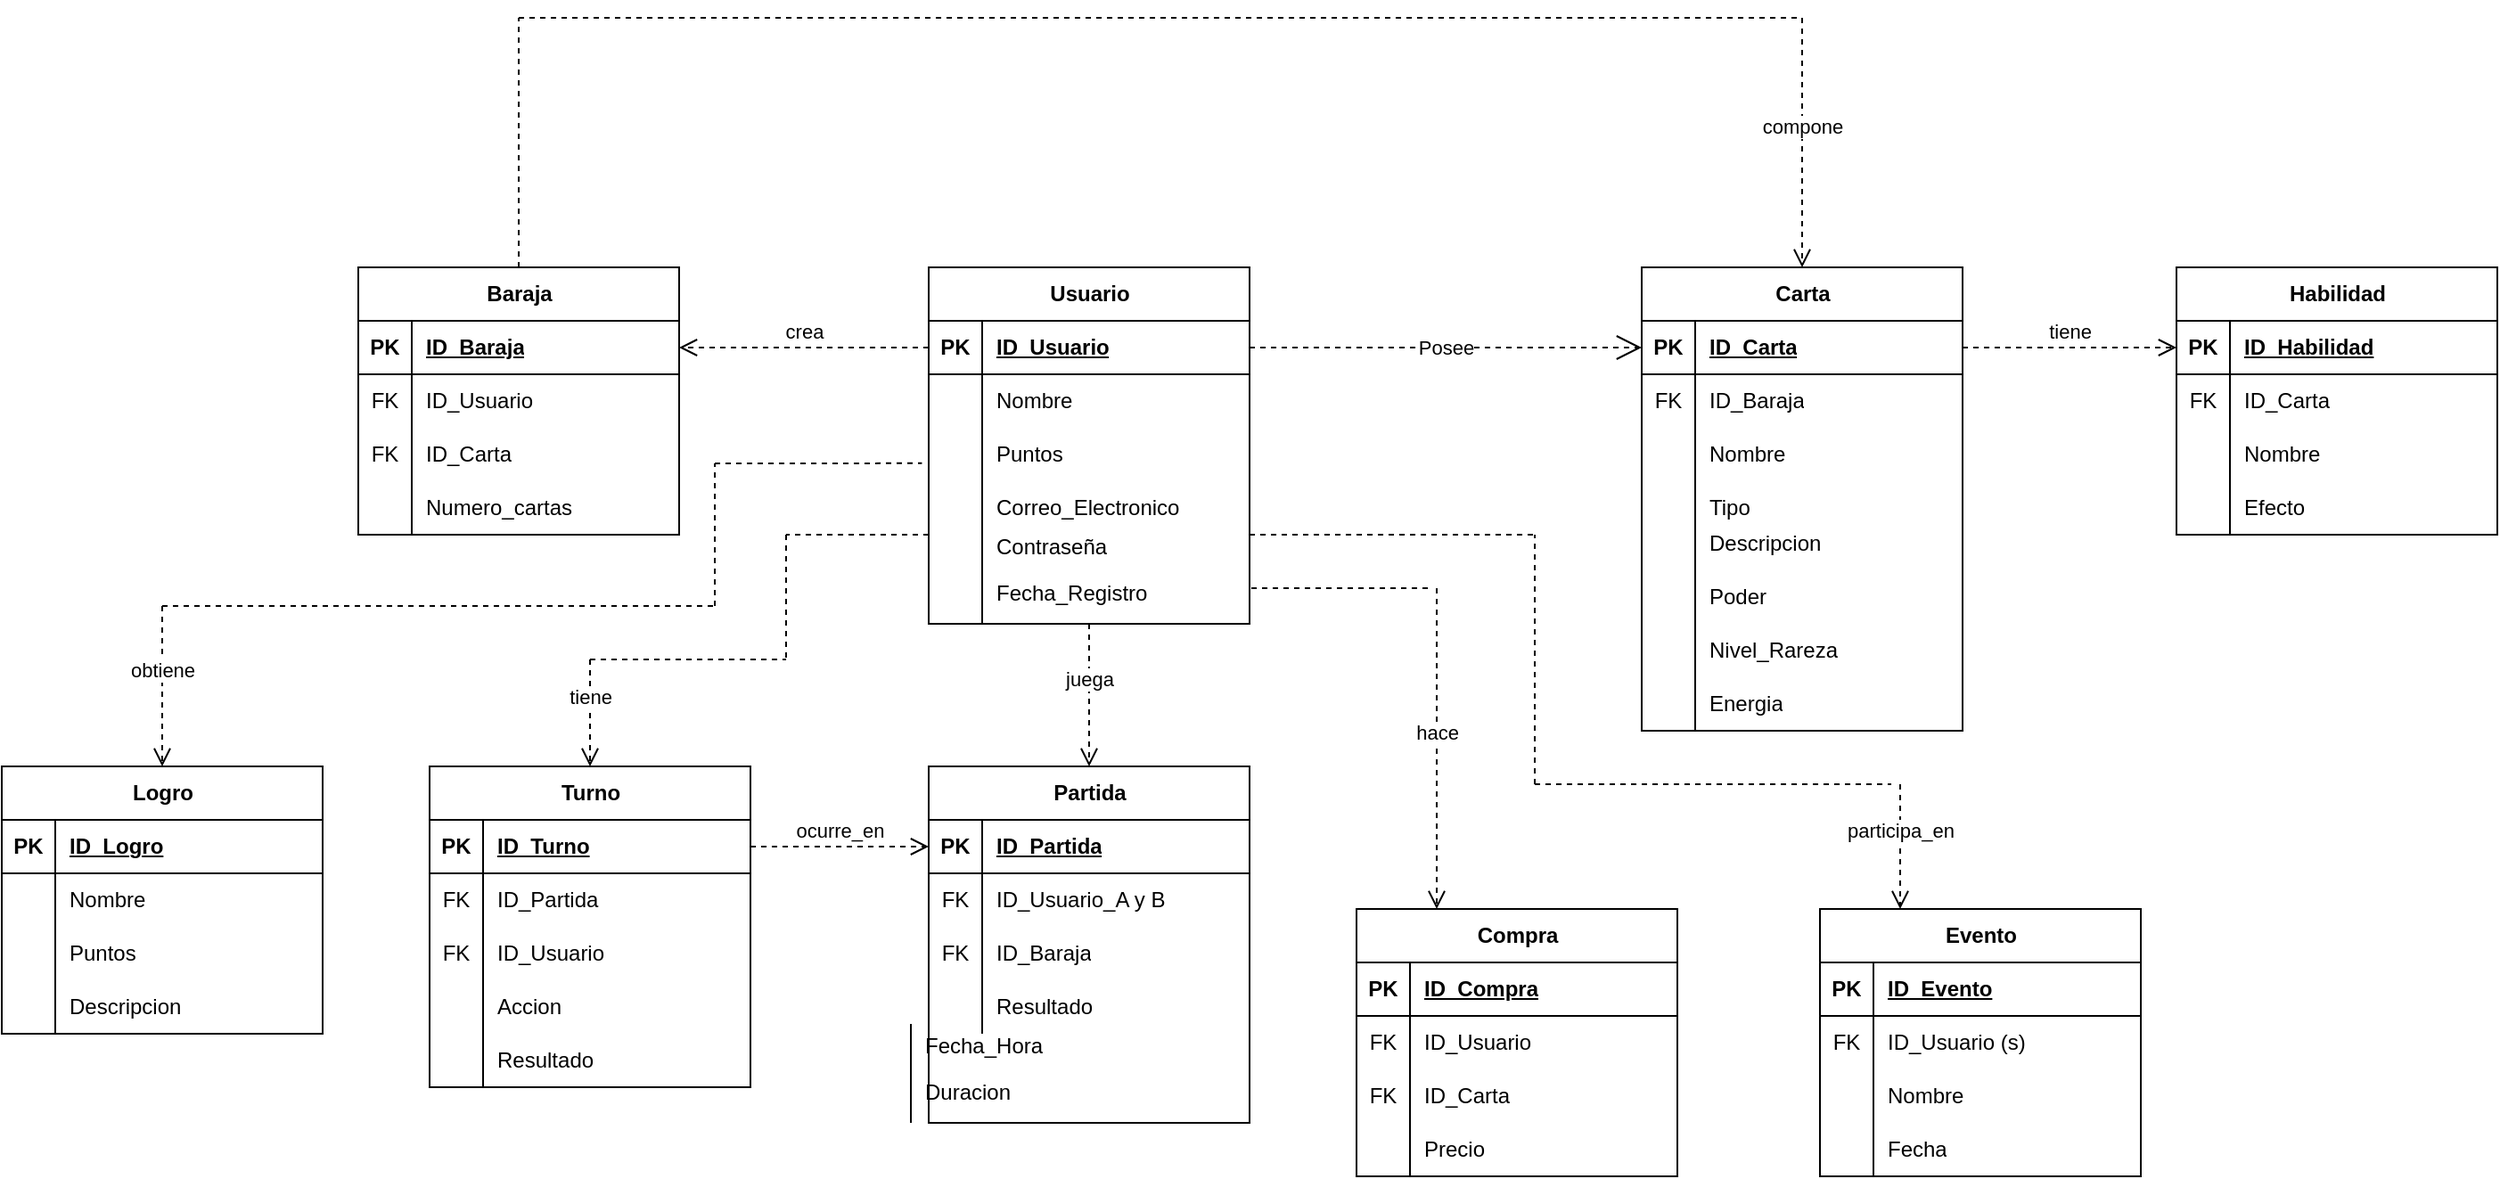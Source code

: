<mxfile version="24.2.5" type="github">
  <diagram name="Page-1" id="LJWJQYlN0aCBkuaqFSN-">
    <mxGraphModel dx="2597" dy="879" grid="1" gridSize="10" guides="1" tooltips="1" connect="1" arrows="1" fold="1" page="1" pageScale="1" pageWidth="827" pageHeight="1169" math="0" shadow="0">
      <root>
        <mxCell id="0" />
        <mxCell id="1" parent="0" />
        <mxCell id="_OtWwdxgmlYXVLLhhgHI-1" value="Baraja" style="shape=table;startSize=30;container=1;collapsible=1;childLayout=tableLayout;fixedRows=1;rowLines=0;fontStyle=1;align=center;resizeLast=1;html=1;" vertex="1" parent="1">
          <mxGeometry x="-260" y="280" width="180" height="150" as="geometry" />
        </mxCell>
        <mxCell id="_OtWwdxgmlYXVLLhhgHI-2" value="" style="shape=tableRow;horizontal=0;startSize=0;swimlaneHead=0;swimlaneBody=0;fillColor=none;collapsible=0;dropTarget=0;points=[[0,0.5],[1,0.5]];portConstraint=eastwest;top=0;left=0;right=0;bottom=1;" vertex="1" parent="_OtWwdxgmlYXVLLhhgHI-1">
          <mxGeometry y="30" width="180" height="30" as="geometry" />
        </mxCell>
        <mxCell id="_OtWwdxgmlYXVLLhhgHI-3" value="PK" style="shape=partialRectangle;connectable=0;fillColor=none;top=0;left=0;bottom=0;right=0;fontStyle=1;overflow=hidden;whiteSpace=wrap;html=1;" vertex="1" parent="_OtWwdxgmlYXVLLhhgHI-2">
          <mxGeometry width="30" height="30" as="geometry">
            <mxRectangle width="30" height="30" as="alternateBounds" />
          </mxGeometry>
        </mxCell>
        <mxCell id="_OtWwdxgmlYXVLLhhgHI-4" value="ID_Baraja" style="shape=partialRectangle;connectable=0;fillColor=none;top=0;left=0;bottom=0;right=0;align=left;spacingLeft=6;fontStyle=5;overflow=hidden;whiteSpace=wrap;html=1;" vertex="1" parent="_OtWwdxgmlYXVLLhhgHI-2">
          <mxGeometry x="30" width="150" height="30" as="geometry">
            <mxRectangle width="150" height="30" as="alternateBounds" />
          </mxGeometry>
        </mxCell>
        <mxCell id="_OtWwdxgmlYXVLLhhgHI-5" value="" style="shape=tableRow;horizontal=0;startSize=0;swimlaneHead=0;swimlaneBody=0;fillColor=none;collapsible=0;dropTarget=0;points=[[0,0.5],[1,0.5]];portConstraint=eastwest;top=0;left=0;right=0;bottom=0;" vertex="1" parent="_OtWwdxgmlYXVLLhhgHI-1">
          <mxGeometry y="60" width="180" height="30" as="geometry" />
        </mxCell>
        <mxCell id="_OtWwdxgmlYXVLLhhgHI-6" value="FK" style="shape=partialRectangle;connectable=0;fillColor=none;top=0;left=0;bottom=0;right=0;editable=1;overflow=hidden;whiteSpace=wrap;html=1;" vertex="1" parent="_OtWwdxgmlYXVLLhhgHI-5">
          <mxGeometry width="30" height="30" as="geometry">
            <mxRectangle width="30" height="30" as="alternateBounds" />
          </mxGeometry>
        </mxCell>
        <mxCell id="_OtWwdxgmlYXVLLhhgHI-7" value="ID_Usuario" style="shape=partialRectangle;connectable=0;fillColor=none;top=0;left=0;bottom=0;right=0;align=left;spacingLeft=6;overflow=hidden;whiteSpace=wrap;html=1;" vertex="1" parent="_OtWwdxgmlYXVLLhhgHI-5">
          <mxGeometry x="30" width="150" height="30" as="geometry">
            <mxRectangle width="150" height="30" as="alternateBounds" />
          </mxGeometry>
        </mxCell>
        <mxCell id="_OtWwdxgmlYXVLLhhgHI-8" value="" style="shape=tableRow;horizontal=0;startSize=0;swimlaneHead=0;swimlaneBody=0;fillColor=none;collapsible=0;dropTarget=0;points=[[0,0.5],[1,0.5]];portConstraint=eastwest;top=0;left=0;right=0;bottom=0;" vertex="1" parent="_OtWwdxgmlYXVLLhhgHI-1">
          <mxGeometry y="90" width="180" height="30" as="geometry" />
        </mxCell>
        <mxCell id="_OtWwdxgmlYXVLLhhgHI-9" value="FK" style="shape=partialRectangle;connectable=0;fillColor=none;top=0;left=0;bottom=0;right=0;editable=1;overflow=hidden;whiteSpace=wrap;html=1;" vertex="1" parent="_OtWwdxgmlYXVLLhhgHI-8">
          <mxGeometry width="30" height="30" as="geometry">
            <mxRectangle width="30" height="30" as="alternateBounds" />
          </mxGeometry>
        </mxCell>
        <mxCell id="_OtWwdxgmlYXVLLhhgHI-10" value="ID_Carta" style="shape=partialRectangle;connectable=0;fillColor=none;top=0;left=0;bottom=0;right=0;align=left;spacingLeft=6;overflow=hidden;whiteSpace=wrap;html=1;" vertex="1" parent="_OtWwdxgmlYXVLLhhgHI-8">
          <mxGeometry x="30" width="150" height="30" as="geometry">
            <mxRectangle width="150" height="30" as="alternateBounds" />
          </mxGeometry>
        </mxCell>
        <mxCell id="_OtWwdxgmlYXVLLhhgHI-11" value="" style="shape=tableRow;horizontal=0;startSize=0;swimlaneHead=0;swimlaneBody=0;fillColor=none;collapsible=0;dropTarget=0;points=[[0,0.5],[1,0.5]];portConstraint=eastwest;top=0;left=0;right=0;bottom=0;" vertex="1" parent="_OtWwdxgmlYXVLLhhgHI-1">
          <mxGeometry y="120" width="180" height="30" as="geometry" />
        </mxCell>
        <mxCell id="_OtWwdxgmlYXVLLhhgHI-12" value="" style="shape=partialRectangle;connectable=0;fillColor=none;top=0;left=0;bottom=0;right=0;editable=1;overflow=hidden;whiteSpace=wrap;html=1;" vertex="1" parent="_OtWwdxgmlYXVLLhhgHI-11">
          <mxGeometry width="30" height="30" as="geometry">
            <mxRectangle width="30" height="30" as="alternateBounds" />
          </mxGeometry>
        </mxCell>
        <mxCell id="_OtWwdxgmlYXVLLhhgHI-13" value="Numero_cartas" style="shape=partialRectangle;connectable=0;fillColor=none;top=0;left=0;bottom=0;right=0;align=left;spacingLeft=6;overflow=hidden;whiteSpace=wrap;html=1;" vertex="1" parent="_OtWwdxgmlYXVLLhhgHI-11">
          <mxGeometry x="30" width="150" height="30" as="geometry">
            <mxRectangle width="150" height="30" as="alternateBounds" />
          </mxGeometry>
        </mxCell>
        <mxCell id="_OtWwdxgmlYXVLLhhgHI-31" value="" style="group" vertex="1" connectable="0" parent="1">
          <mxGeometry x="20" y="560" width="180" height="200" as="geometry" />
        </mxCell>
        <mxCell id="_OtWwdxgmlYXVLLhhgHI-27" value="Duracion" style="shape=partialRectangle;connectable=0;fillColor=none;top=0;left=0;bottom=0;right=0;align=left;spacingLeft=6;overflow=hidden;whiteSpace=wrap;html=1;" vertex="1" parent="_OtWwdxgmlYXVLLhhgHI-31">
          <mxGeometry x="30" y="166.667" width="150" height="33.333" as="geometry">
            <mxRectangle width="150" height="30" as="alternateBounds" />
          </mxGeometry>
        </mxCell>
        <mxCell id="_OtWwdxgmlYXVLLhhgHI-30" value="" style="group" vertex="1" connectable="0" parent="_OtWwdxgmlYXVLLhhgHI-31">
          <mxGeometry width="180" height="200" as="geometry" />
        </mxCell>
        <mxCell id="_OtWwdxgmlYXVLLhhgHI-14" value="Partida" style="shape=table;startSize=30;container=1;collapsible=1;childLayout=tableLayout;fixedRows=1;rowLines=0;fontStyle=1;align=center;resizeLast=1;html=1;" vertex="1" parent="_OtWwdxgmlYXVLLhhgHI-30">
          <mxGeometry x="40" width="180" height="200" as="geometry" />
        </mxCell>
        <mxCell id="_OtWwdxgmlYXVLLhhgHI-15" value="" style="shape=tableRow;horizontal=0;startSize=0;swimlaneHead=0;swimlaneBody=0;fillColor=none;collapsible=0;dropTarget=0;points=[[0,0.5],[1,0.5]];portConstraint=eastwest;top=0;left=0;right=0;bottom=1;" vertex="1" parent="_OtWwdxgmlYXVLLhhgHI-14">
          <mxGeometry y="30" width="180" height="30" as="geometry" />
        </mxCell>
        <mxCell id="_OtWwdxgmlYXVLLhhgHI-16" value="PK" style="shape=partialRectangle;connectable=0;fillColor=none;top=0;left=0;bottom=0;right=0;fontStyle=1;overflow=hidden;whiteSpace=wrap;html=1;" vertex="1" parent="_OtWwdxgmlYXVLLhhgHI-15">
          <mxGeometry width="30" height="30" as="geometry">
            <mxRectangle width="30" height="30" as="alternateBounds" />
          </mxGeometry>
        </mxCell>
        <mxCell id="_OtWwdxgmlYXVLLhhgHI-17" value="ID_Partida" style="shape=partialRectangle;connectable=0;fillColor=none;top=0;left=0;bottom=0;right=0;align=left;spacingLeft=6;fontStyle=5;overflow=hidden;whiteSpace=wrap;html=1;" vertex="1" parent="_OtWwdxgmlYXVLLhhgHI-15">
          <mxGeometry x="30" width="150" height="30" as="geometry">
            <mxRectangle width="150" height="30" as="alternateBounds" />
          </mxGeometry>
        </mxCell>
        <mxCell id="_OtWwdxgmlYXVLLhhgHI-18" value="" style="shape=tableRow;horizontal=0;startSize=0;swimlaneHead=0;swimlaneBody=0;fillColor=none;collapsible=0;dropTarget=0;points=[[0,0.5],[1,0.5]];portConstraint=eastwest;top=0;left=0;right=0;bottom=0;" vertex="1" parent="_OtWwdxgmlYXVLLhhgHI-14">
          <mxGeometry y="60" width="180" height="30" as="geometry" />
        </mxCell>
        <mxCell id="_OtWwdxgmlYXVLLhhgHI-19" value="FK" style="shape=partialRectangle;connectable=0;fillColor=none;top=0;left=0;bottom=0;right=0;editable=1;overflow=hidden;whiteSpace=wrap;html=1;" vertex="1" parent="_OtWwdxgmlYXVLLhhgHI-18">
          <mxGeometry width="30" height="30" as="geometry">
            <mxRectangle width="30" height="30" as="alternateBounds" />
          </mxGeometry>
        </mxCell>
        <mxCell id="_OtWwdxgmlYXVLLhhgHI-20" value="ID_Usuario_A y B" style="shape=partialRectangle;connectable=0;fillColor=none;top=0;left=0;bottom=0;right=0;align=left;spacingLeft=6;overflow=hidden;whiteSpace=wrap;html=1;" vertex="1" parent="_OtWwdxgmlYXVLLhhgHI-18">
          <mxGeometry x="30" width="150" height="30" as="geometry">
            <mxRectangle width="150" height="30" as="alternateBounds" />
          </mxGeometry>
        </mxCell>
        <mxCell id="_OtWwdxgmlYXVLLhhgHI-21" value="" style="shape=tableRow;horizontal=0;startSize=0;swimlaneHead=0;swimlaneBody=0;fillColor=none;collapsible=0;dropTarget=0;points=[[0,0.5],[1,0.5]];portConstraint=eastwest;top=0;left=0;right=0;bottom=0;" vertex="1" parent="_OtWwdxgmlYXVLLhhgHI-14">
          <mxGeometry y="90" width="180" height="30" as="geometry" />
        </mxCell>
        <mxCell id="_OtWwdxgmlYXVLLhhgHI-22" value="FK" style="shape=partialRectangle;connectable=0;fillColor=none;top=0;left=0;bottom=0;right=0;editable=1;overflow=hidden;whiteSpace=wrap;html=1;" vertex="1" parent="_OtWwdxgmlYXVLLhhgHI-21">
          <mxGeometry width="30" height="30" as="geometry">
            <mxRectangle width="30" height="30" as="alternateBounds" />
          </mxGeometry>
        </mxCell>
        <mxCell id="_OtWwdxgmlYXVLLhhgHI-23" value="ID_Baraja" style="shape=partialRectangle;connectable=0;fillColor=none;top=0;left=0;bottom=0;right=0;align=left;spacingLeft=6;overflow=hidden;whiteSpace=wrap;html=1;" vertex="1" parent="_OtWwdxgmlYXVLLhhgHI-21">
          <mxGeometry x="30" width="150" height="30" as="geometry">
            <mxRectangle width="150" height="30" as="alternateBounds" />
          </mxGeometry>
        </mxCell>
        <mxCell id="_OtWwdxgmlYXVLLhhgHI-24" value="" style="shape=tableRow;horizontal=0;startSize=0;swimlaneHead=0;swimlaneBody=0;fillColor=none;collapsible=0;dropTarget=0;points=[[0,0.5],[1,0.5]];portConstraint=eastwest;top=0;left=0;right=0;bottom=0;" vertex="1" parent="_OtWwdxgmlYXVLLhhgHI-14">
          <mxGeometry y="120" width="180" height="30" as="geometry" />
        </mxCell>
        <mxCell id="_OtWwdxgmlYXVLLhhgHI-25" value="" style="shape=partialRectangle;connectable=0;fillColor=none;top=0;left=0;bottom=0;right=0;editable=1;overflow=hidden;whiteSpace=wrap;html=1;" vertex="1" parent="_OtWwdxgmlYXVLLhhgHI-24">
          <mxGeometry width="30" height="30" as="geometry">
            <mxRectangle width="30" height="30" as="alternateBounds" />
          </mxGeometry>
        </mxCell>
        <mxCell id="_OtWwdxgmlYXVLLhhgHI-26" value="Resultado" style="shape=partialRectangle;connectable=0;fillColor=none;top=0;left=0;bottom=0;right=0;align=left;spacingLeft=6;overflow=hidden;whiteSpace=wrap;html=1;" vertex="1" parent="_OtWwdxgmlYXVLLhhgHI-24">
          <mxGeometry x="30" width="150" height="30" as="geometry">
            <mxRectangle width="150" height="30" as="alternateBounds" />
          </mxGeometry>
        </mxCell>
        <mxCell id="_OtWwdxgmlYXVLLhhgHI-28" value="" style="endArrow=none;html=1;rounded=0;" edge="1" parent="_OtWwdxgmlYXVLLhhgHI-30">
          <mxGeometry width="50" height="50" relative="1" as="geometry">
            <mxPoint x="30" y="200" as="sourcePoint" />
            <mxPoint x="30" y="144.444" as="targetPoint" />
          </mxGeometry>
        </mxCell>
        <mxCell id="_OtWwdxgmlYXVLLhhgHI-33" value="Fecha_Hora" style="shape=partialRectangle;connectable=0;fillColor=none;top=0;left=0;bottom=0;right=0;align=left;spacingLeft=6;overflow=hidden;whiteSpace=wrap;html=1;" vertex="1" parent="_OtWwdxgmlYXVLLhhgHI-30">
          <mxGeometry x="30" y="139.997" width="150" height="33.333" as="geometry">
            <mxRectangle width="150" height="30" as="alternateBounds" />
          </mxGeometry>
        </mxCell>
        <mxCell id="_OtWwdxgmlYXVLLhhgHI-34" value="" style="group" vertex="1" connectable="0" parent="1">
          <mxGeometry x="60" y="280" width="180" height="200" as="geometry" />
        </mxCell>
        <mxCell id="_OtWwdxgmlYXVLLhhgHI-35" value="Fecha_Registro" style="shape=partialRectangle;connectable=0;fillColor=none;top=0;left=0;bottom=0;right=0;align=left;spacingLeft=6;overflow=hidden;whiteSpace=wrap;html=1;" vertex="1" parent="_OtWwdxgmlYXVLLhhgHI-34">
          <mxGeometry x="30" y="166.667" width="150" height="33.333" as="geometry">
            <mxRectangle width="150" height="30" as="alternateBounds" />
          </mxGeometry>
        </mxCell>
        <mxCell id="_OtWwdxgmlYXVLLhhgHI-36" value="" style="group" vertex="1" connectable="0" parent="_OtWwdxgmlYXVLLhhgHI-34">
          <mxGeometry width="180" height="200" as="geometry" />
        </mxCell>
        <mxCell id="_OtWwdxgmlYXVLLhhgHI-37" value="Usuario" style="shape=table;startSize=30;container=1;collapsible=1;childLayout=tableLayout;fixedRows=1;rowLines=0;fontStyle=1;align=center;resizeLast=1;html=1;" vertex="1" parent="_OtWwdxgmlYXVLLhhgHI-36">
          <mxGeometry width="180" height="200" as="geometry" />
        </mxCell>
        <mxCell id="_OtWwdxgmlYXVLLhhgHI-38" value="" style="shape=tableRow;horizontal=0;startSize=0;swimlaneHead=0;swimlaneBody=0;fillColor=none;collapsible=0;dropTarget=0;points=[[0,0.5],[1,0.5]];portConstraint=eastwest;top=0;left=0;right=0;bottom=1;" vertex="1" parent="_OtWwdxgmlYXVLLhhgHI-37">
          <mxGeometry y="30" width="180" height="30" as="geometry" />
        </mxCell>
        <mxCell id="_OtWwdxgmlYXVLLhhgHI-39" value="PK" style="shape=partialRectangle;connectable=0;fillColor=none;top=0;left=0;bottom=0;right=0;fontStyle=1;overflow=hidden;whiteSpace=wrap;html=1;" vertex="1" parent="_OtWwdxgmlYXVLLhhgHI-38">
          <mxGeometry width="30" height="30" as="geometry">
            <mxRectangle width="30" height="30" as="alternateBounds" />
          </mxGeometry>
        </mxCell>
        <mxCell id="_OtWwdxgmlYXVLLhhgHI-40" value="ID_Usuario" style="shape=partialRectangle;connectable=0;fillColor=none;top=0;left=0;bottom=0;right=0;align=left;spacingLeft=6;fontStyle=5;overflow=hidden;whiteSpace=wrap;html=1;" vertex="1" parent="_OtWwdxgmlYXVLLhhgHI-38">
          <mxGeometry x="30" width="150" height="30" as="geometry">
            <mxRectangle width="150" height="30" as="alternateBounds" />
          </mxGeometry>
        </mxCell>
        <mxCell id="_OtWwdxgmlYXVLLhhgHI-41" value="" style="shape=tableRow;horizontal=0;startSize=0;swimlaneHead=0;swimlaneBody=0;fillColor=none;collapsible=0;dropTarget=0;points=[[0,0.5],[1,0.5]];portConstraint=eastwest;top=0;left=0;right=0;bottom=0;" vertex="1" parent="_OtWwdxgmlYXVLLhhgHI-37">
          <mxGeometry y="60" width="180" height="30" as="geometry" />
        </mxCell>
        <mxCell id="_OtWwdxgmlYXVLLhhgHI-42" value="" style="shape=partialRectangle;connectable=0;fillColor=none;top=0;left=0;bottom=0;right=0;editable=1;overflow=hidden;whiteSpace=wrap;html=1;" vertex="1" parent="_OtWwdxgmlYXVLLhhgHI-41">
          <mxGeometry width="30" height="30" as="geometry">
            <mxRectangle width="30" height="30" as="alternateBounds" />
          </mxGeometry>
        </mxCell>
        <mxCell id="_OtWwdxgmlYXVLLhhgHI-43" value="Nombre" style="shape=partialRectangle;connectable=0;fillColor=none;top=0;left=0;bottom=0;right=0;align=left;spacingLeft=6;overflow=hidden;whiteSpace=wrap;html=1;" vertex="1" parent="_OtWwdxgmlYXVLLhhgHI-41">
          <mxGeometry x="30" width="150" height="30" as="geometry">
            <mxRectangle width="150" height="30" as="alternateBounds" />
          </mxGeometry>
        </mxCell>
        <mxCell id="_OtWwdxgmlYXVLLhhgHI-44" value="" style="shape=tableRow;horizontal=0;startSize=0;swimlaneHead=0;swimlaneBody=0;fillColor=none;collapsible=0;dropTarget=0;points=[[0,0.5],[1,0.5]];portConstraint=eastwest;top=0;left=0;right=0;bottom=0;" vertex="1" parent="_OtWwdxgmlYXVLLhhgHI-37">
          <mxGeometry y="90" width="180" height="30" as="geometry" />
        </mxCell>
        <mxCell id="_OtWwdxgmlYXVLLhhgHI-45" value="" style="shape=partialRectangle;connectable=0;fillColor=none;top=0;left=0;bottom=0;right=0;editable=1;overflow=hidden;whiteSpace=wrap;html=1;" vertex="1" parent="_OtWwdxgmlYXVLLhhgHI-44">
          <mxGeometry width="30" height="30" as="geometry">
            <mxRectangle width="30" height="30" as="alternateBounds" />
          </mxGeometry>
        </mxCell>
        <mxCell id="_OtWwdxgmlYXVLLhhgHI-46" value="Puntos" style="shape=partialRectangle;connectable=0;fillColor=none;top=0;left=0;bottom=0;right=0;align=left;spacingLeft=6;overflow=hidden;whiteSpace=wrap;html=1;" vertex="1" parent="_OtWwdxgmlYXVLLhhgHI-44">
          <mxGeometry x="30" width="150" height="30" as="geometry">
            <mxRectangle width="150" height="30" as="alternateBounds" />
          </mxGeometry>
        </mxCell>
        <mxCell id="_OtWwdxgmlYXVLLhhgHI-47" value="" style="shape=tableRow;horizontal=0;startSize=0;swimlaneHead=0;swimlaneBody=0;fillColor=none;collapsible=0;dropTarget=0;points=[[0,0.5],[1,0.5]];portConstraint=eastwest;top=0;left=0;right=0;bottom=0;" vertex="1" parent="_OtWwdxgmlYXVLLhhgHI-37">
          <mxGeometry y="120" width="180" height="30" as="geometry" />
        </mxCell>
        <mxCell id="_OtWwdxgmlYXVLLhhgHI-48" value="" style="shape=partialRectangle;connectable=0;fillColor=none;top=0;left=0;bottom=0;right=0;editable=1;overflow=hidden;whiteSpace=wrap;html=1;" vertex="1" parent="_OtWwdxgmlYXVLLhhgHI-47">
          <mxGeometry width="30" height="30" as="geometry">
            <mxRectangle width="30" height="30" as="alternateBounds" />
          </mxGeometry>
        </mxCell>
        <mxCell id="_OtWwdxgmlYXVLLhhgHI-49" value="Correo_Electronico" style="shape=partialRectangle;connectable=0;fillColor=none;top=0;left=0;bottom=0;right=0;align=left;spacingLeft=6;overflow=hidden;whiteSpace=wrap;html=1;" vertex="1" parent="_OtWwdxgmlYXVLLhhgHI-47">
          <mxGeometry x="30" width="150" height="30" as="geometry">
            <mxRectangle width="150" height="30" as="alternateBounds" />
          </mxGeometry>
        </mxCell>
        <mxCell id="_OtWwdxgmlYXVLLhhgHI-50" value="" style="endArrow=none;html=1;rounded=0;" edge="1" parent="_OtWwdxgmlYXVLLhhgHI-36">
          <mxGeometry width="50" height="50" relative="1" as="geometry">
            <mxPoint x="30" y="200" as="sourcePoint" />
            <mxPoint x="30" y="144.444" as="targetPoint" />
          </mxGeometry>
        </mxCell>
        <mxCell id="_OtWwdxgmlYXVLLhhgHI-51" value="Contraseña" style="shape=partialRectangle;connectable=0;fillColor=none;top=0;left=0;bottom=0;right=0;align=left;spacingLeft=6;overflow=hidden;whiteSpace=wrap;html=1;" vertex="1" parent="_OtWwdxgmlYXVLLhhgHI-36">
          <mxGeometry x="30" y="139.997" width="150" height="33.333" as="geometry">
            <mxRectangle width="150" height="30" as="alternateBounds" />
          </mxGeometry>
        </mxCell>
        <mxCell id="_OtWwdxgmlYXVLLhhgHI-70" value="" style="group" vertex="1" connectable="0" parent="1">
          <mxGeometry x="460" y="280" width="180" height="260" as="geometry" />
        </mxCell>
        <mxCell id="_OtWwdxgmlYXVLLhhgHI-52" value="Carta" style="shape=table;startSize=30;container=1;collapsible=1;childLayout=tableLayout;fixedRows=1;rowLines=0;fontStyle=1;align=center;resizeLast=1;html=1;" vertex="1" parent="_OtWwdxgmlYXVLLhhgHI-70">
          <mxGeometry width="180" height="260" as="geometry" />
        </mxCell>
        <mxCell id="_OtWwdxgmlYXVLLhhgHI-53" value="" style="shape=tableRow;horizontal=0;startSize=0;swimlaneHead=0;swimlaneBody=0;fillColor=none;collapsible=0;dropTarget=0;points=[[0,0.5],[1,0.5]];portConstraint=eastwest;top=0;left=0;right=0;bottom=1;" vertex="1" parent="_OtWwdxgmlYXVLLhhgHI-52">
          <mxGeometry y="30" width="180" height="30" as="geometry" />
        </mxCell>
        <mxCell id="_OtWwdxgmlYXVLLhhgHI-54" value="PK" style="shape=partialRectangle;connectable=0;fillColor=none;top=0;left=0;bottom=0;right=0;fontStyle=1;overflow=hidden;whiteSpace=wrap;html=1;" vertex="1" parent="_OtWwdxgmlYXVLLhhgHI-53">
          <mxGeometry width="30" height="30" as="geometry">
            <mxRectangle width="30" height="30" as="alternateBounds" />
          </mxGeometry>
        </mxCell>
        <mxCell id="_OtWwdxgmlYXVLLhhgHI-55" value="ID_Carta" style="shape=partialRectangle;connectable=0;fillColor=none;top=0;left=0;bottom=0;right=0;align=left;spacingLeft=6;fontStyle=5;overflow=hidden;whiteSpace=wrap;html=1;" vertex="1" parent="_OtWwdxgmlYXVLLhhgHI-53">
          <mxGeometry x="30" width="150" height="30" as="geometry">
            <mxRectangle width="150" height="30" as="alternateBounds" />
          </mxGeometry>
        </mxCell>
        <mxCell id="_OtWwdxgmlYXVLLhhgHI-56" value="" style="shape=tableRow;horizontal=0;startSize=0;swimlaneHead=0;swimlaneBody=0;fillColor=none;collapsible=0;dropTarget=0;points=[[0,0.5],[1,0.5]];portConstraint=eastwest;top=0;left=0;right=0;bottom=0;" vertex="1" parent="_OtWwdxgmlYXVLLhhgHI-52">
          <mxGeometry y="60" width="180" height="30" as="geometry" />
        </mxCell>
        <mxCell id="_OtWwdxgmlYXVLLhhgHI-57" value="FK" style="shape=partialRectangle;connectable=0;fillColor=none;top=0;left=0;bottom=0;right=0;editable=1;overflow=hidden;whiteSpace=wrap;html=1;" vertex="1" parent="_OtWwdxgmlYXVLLhhgHI-56">
          <mxGeometry width="30" height="30" as="geometry">
            <mxRectangle width="30" height="30" as="alternateBounds" />
          </mxGeometry>
        </mxCell>
        <mxCell id="_OtWwdxgmlYXVLLhhgHI-58" value="ID_Baraja" style="shape=partialRectangle;connectable=0;fillColor=none;top=0;left=0;bottom=0;right=0;align=left;spacingLeft=6;overflow=hidden;whiteSpace=wrap;html=1;" vertex="1" parent="_OtWwdxgmlYXVLLhhgHI-56">
          <mxGeometry x="30" width="150" height="30" as="geometry">
            <mxRectangle width="150" height="30" as="alternateBounds" />
          </mxGeometry>
        </mxCell>
        <mxCell id="_OtWwdxgmlYXVLLhhgHI-59" value="" style="shape=tableRow;horizontal=0;startSize=0;swimlaneHead=0;swimlaneBody=0;fillColor=none;collapsible=0;dropTarget=0;points=[[0,0.5],[1,0.5]];portConstraint=eastwest;top=0;left=0;right=0;bottom=0;" vertex="1" parent="_OtWwdxgmlYXVLLhhgHI-52">
          <mxGeometry y="90" width="180" height="30" as="geometry" />
        </mxCell>
        <mxCell id="_OtWwdxgmlYXVLLhhgHI-60" value="" style="shape=partialRectangle;connectable=0;fillColor=none;top=0;left=0;bottom=0;right=0;editable=1;overflow=hidden;whiteSpace=wrap;html=1;" vertex="1" parent="_OtWwdxgmlYXVLLhhgHI-59">
          <mxGeometry width="30" height="30" as="geometry">
            <mxRectangle width="30" height="30" as="alternateBounds" />
          </mxGeometry>
        </mxCell>
        <mxCell id="_OtWwdxgmlYXVLLhhgHI-61" value="Nombre" style="shape=partialRectangle;connectable=0;fillColor=none;top=0;left=0;bottom=0;right=0;align=left;spacingLeft=6;overflow=hidden;whiteSpace=wrap;html=1;" vertex="1" parent="_OtWwdxgmlYXVLLhhgHI-59">
          <mxGeometry x="30" width="150" height="30" as="geometry">
            <mxRectangle width="150" height="30" as="alternateBounds" />
          </mxGeometry>
        </mxCell>
        <mxCell id="_OtWwdxgmlYXVLLhhgHI-62" value="" style="shape=tableRow;horizontal=0;startSize=0;swimlaneHead=0;swimlaneBody=0;fillColor=none;collapsible=0;dropTarget=0;points=[[0,0.5],[1,0.5]];portConstraint=eastwest;top=0;left=0;right=0;bottom=0;" vertex="1" parent="_OtWwdxgmlYXVLLhhgHI-52">
          <mxGeometry y="120" width="180" height="30" as="geometry" />
        </mxCell>
        <mxCell id="_OtWwdxgmlYXVLLhhgHI-63" value="" style="shape=partialRectangle;connectable=0;fillColor=none;top=0;left=0;bottom=0;right=0;editable=1;overflow=hidden;whiteSpace=wrap;html=1;" vertex="1" parent="_OtWwdxgmlYXVLLhhgHI-62">
          <mxGeometry width="30" height="30" as="geometry">
            <mxRectangle width="30" height="30" as="alternateBounds" />
          </mxGeometry>
        </mxCell>
        <mxCell id="_OtWwdxgmlYXVLLhhgHI-64" value="Tipo" style="shape=partialRectangle;connectable=0;fillColor=none;top=0;left=0;bottom=0;right=0;align=left;spacingLeft=6;overflow=hidden;whiteSpace=wrap;html=1;" vertex="1" parent="_OtWwdxgmlYXVLLhhgHI-62">
          <mxGeometry x="30" width="150" height="30" as="geometry">
            <mxRectangle width="150" height="30" as="alternateBounds" />
          </mxGeometry>
        </mxCell>
        <mxCell id="_OtWwdxgmlYXVLLhhgHI-69" value="" style="endArrow=none;html=1;rounded=0;" edge="1" parent="_OtWwdxgmlYXVLLhhgHI-70">
          <mxGeometry width="50" height="50" relative="1" as="geometry">
            <mxPoint x="30" y="260" as="sourcePoint" />
            <mxPoint x="30" y="150" as="targetPoint" />
          </mxGeometry>
        </mxCell>
        <mxCell id="_OtWwdxgmlYXVLLhhgHI-68" value="Descripcion" style="shape=partialRectangle;connectable=0;fillColor=none;top=0;left=0;bottom=0;right=0;align=left;spacingLeft=6;overflow=hidden;whiteSpace=wrap;html=1;" vertex="1" parent="_OtWwdxgmlYXVLLhhgHI-70">
          <mxGeometry x="30" y="140" width="150" height="30" as="geometry">
            <mxRectangle width="150" height="30" as="alternateBounds" />
          </mxGeometry>
        </mxCell>
        <mxCell id="_OtWwdxgmlYXVLLhhgHI-66" value="Nivel_Rareza" style="shape=partialRectangle;connectable=0;fillColor=none;top=0;left=0;bottom=0;right=0;align=left;spacingLeft=6;overflow=hidden;whiteSpace=wrap;html=1;" vertex="1" parent="_OtWwdxgmlYXVLLhhgHI-70">
          <mxGeometry x="30" y="200" width="150" height="30" as="geometry">
            <mxRectangle width="150" height="30" as="alternateBounds" />
          </mxGeometry>
        </mxCell>
        <mxCell id="_OtWwdxgmlYXVLLhhgHI-67" value="Energia" style="shape=partialRectangle;connectable=0;fillColor=none;top=0;left=0;bottom=0;right=0;align=left;spacingLeft=6;overflow=hidden;whiteSpace=wrap;html=1;" vertex="1" parent="_OtWwdxgmlYXVLLhhgHI-70">
          <mxGeometry x="30" y="230" width="150" height="30" as="geometry">
            <mxRectangle width="150" height="30" as="alternateBounds" />
          </mxGeometry>
        </mxCell>
        <mxCell id="_OtWwdxgmlYXVLLhhgHI-65" value="Poder" style="shape=partialRectangle;connectable=0;fillColor=none;top=0;left=0;bottom=0;right=0;align=left;spacingLeft=6;overflow=hidden;whiteSpace=wrap;html=1;" vertex="1" parent="_OtWwdxgmlYXVLLhhgHI-70">
          <mxGeometry x="30" y="170" width="150" height="30" as="geometry">
            <mxRectangle width="150" height="30" as="alternateBounds" />
          </mxGeometry>
        </mxCell>
        <mxCell id="_OtWwdxgmlYXVLLhhgHI-87" value="Compra" style="shape=table;startSize=30;container=1;collapsible=1;childLayout=tableLayout;fixedRows=1;rowLines=0;fontStyle=1;align=center;resizeLast=1;html=1;" vertex="1" parent="1">
          <mxGeometry x="300" y="640" width="180" height="150" as="geometry" />
        </mxCell>
        <mxCell id="_OtWwdxgmlYXVLLhhgHI-88" value="" style="shape=tableRow;horizontal=0;startSize=0;swimlaneHead=0;swimlaneBody=0;fillColor=none;collapsible=0;dropTarget=0;points=[[0,0.5],[1,0.5]];portConstraint=eastwest;top=0;left=0;right=0;bottom=1;" vertex="1" parent="_OtWwdxgmlYXVLLhhgHI-87">
          <mxGeometry y="30" width="180" height="30" as="geometry" />
        </mxCell>
        <mxCell id="_OtWwdxgmlYXVLLhhgHI-89" value="PK" style="shape=partialRectangle;connectable=0;fillColor=none;top=0;left=0;bottom=0;right=0;fontStyle=1;overflow=hidden;whiteSpace=wrap;html=1;" vertex="1" parent="_OtWwdxgmlYXVLLhhgHI-88">
          <mxGeometry width="30" height="30" as="geometry">
            <mxRectangle width="30" height="30" as="alternateBounds" />
          </mxGeometry>
        </mxCell>
        <mxCell id="_OtWwdxgmlYXVLLhhgHI-90" value="ID_Compra" style="shape=partialRectangle;connectable=0;fillColor=none;top=0;left=0;bottom=0;right=0;align=left;spacingLeft=6;fontStyle=5;overflow=hidden;whiteSpace=wrap;html=1;" vertex="1" parent="_OtWwdxgmlYXVLLhhgHI-88">
          <mxGeometry x="30" width="150" height="30" as="geometry">
            <mxRectangle width="150" height="30" as="alternateBounds" />
          </mxGeometry>
        </mxCell>
        <mxCell id="_OtWwdxgmlYXVLLhhgHI-91" value="" style="shape=tableRow;horizontal=0;startSize=0;swimlaneHead=0;swimlaneBody=0;fillColor=none;collapsible=0;dropTarget=0;points=[[0,0.5],[1,0.5]];portConstraint=eastwest;top=0;left=0;right=0;bottom=0;" vertex="1" parent="_OtWwdxgmlYXVLLhhgHI-87">
          <mxGeometry y="60" width="180" height="30" as="geometry" />
        </mxCell>
        <mxCell id="_OtWwdxgmlYXVLLhhgHI-92" value="FK" style="shape=partialRectangle;connectable=0;fillColor=none;top=0;left=0;bottom=0;right=0;editable=1;overflow=hidden;whiteSpace=wrap;html=1;" vertex="1" parent="_OtWwdxgmlYXVLLhhgHI-91">
          <mxGeometry width="30" height="30" as="geometry">
            <mxRectangle width="30" height="30" as="alternateBounds" />
          </mxGeometry>
        </mxCell>
        <mxCell id="_OtWwdxgmlYXVLLhhgHI-93" value="ID_Usuario" style="shape=partialRectangle;connectable=0;fillColor=none;top=0;left=0;bottom=0;right=0;align=left;spacingLeft=6;overflow=hidden;whiteSpace=wrap;html=1;" vertex="1" parent="_OtWwdxgmlYXVLLhhgHI-91">
          <mxGeometry x="30" width="150" height="30" as="geometry">
            <mxRectangle width="150" height="30" as="alternateBounds" />
          </mxGeometry>
        </mxCell>
        <mxCell id="_OtWwdxgmlYXVLLhhgHI-94" value="" style="shape=tableRow;horizontal=0;startSize=0;swimlaneHead=0;swimlaneBody=0;fillColor=none;collapsible=0;dropTarget=0;points=[[0,0.5],[1,0.5]];portConstraint=eastwest;top=0;left=0;right=0;bottom=0;" vertex="1" parent="_OtWwdxgmlYXVLLhhgHI-87">
          <mxGeometry y="90" width="180" height="30" as="geometry" />
        </mxCell>
        <mxCell id="_OtWwdxgmlYXVLLhhgHI-95" value="FK" style="shape=partialRectangle;connectable=0;fillColor=none;top=0;left=0;bottom=0;right=0;editable=1;overflow=hidden;whiteSpace=wrap;html=1;" vertex="1" parent="_OtWwdxgmlYXVLLhhgHI-94">
          <mxGeometry width="30" height="30" as="geometry">
            <mxRectangle width="30" height="30" as="alternateBounds" />
          </mxGeometry>
        </mxCell>
        <mxCell id="_OtWwdxgmlYXVLLhhgHI-96" value="ID_Carta" style="shape=partialRectangle;connectable=0;fillColor=none;top=0;left=0;bottom=0;right=0;align=left;spacingLeft=6;overflow=hidden;whiteSpace=wrap;html=1;" vertex="1" parent="_OtWwdxgmlYXVLLhhgHI-94">
          <mxGeometry x="30" width="150" height="30" as="geometry">
            <mxRectangle width="150" height="30" as="alternateBounds" />
          </mxGeometry>
        </mxCell>
        <mxCell id="_OtWwdxgmlYXVLLhhgHI-97" value="" style="shape=tableRow;horizontal=0;startSize=0;swimlaneHead=0;swimlaneBody=0;fillColor=none;collapsible=0;dropTarget=0;points=[[0,0.5],[1,0.5]];portConstraint=eastwest;top=0;left=0;right=0;bottom=0;" vertex="1" parent="_OtWwdxgmlYXVLLhhgHI-87">
          <mxGeometry y="120" width="180" height="30" as="geometry" />
        </mxCell>
        <mxCell id="_OtWwdxgmlYXVLLhhgHI-98" value="" style="shape=partialRectangle;connectable=0;fillColor=none;top=0;left=0;bottom=0;right=0;editable=1;overflow=hidden;whiteSpace=wrap;html=1;" vertex="1" parent="_OtWwdxgmlYXVLLhhgHI-97">
          <mxGeometry width="30" height="30" as="geometry">
            <mxRectangle width="30" height="30" as="alternateBounds" />
          </mxGeometry>
        </mxCell>
        <mxCell id="_OtWwdxgmlYXVLLhhgHI-99" value="Precio" style="shape=partialRectangle;connectable=0;fillColor=none;top=0;left=0;bottom=0;right=0;align=left;spacingLeft=6;overflow=hidden;whiteSpace=wrap;html=1;" vertex="1" parent="_OtWwdxgmlYXVLLhhgHI-97">
          <mxGeometry x="30" width="150" height="30" as="geometry">
            <mxRectangle width="150" height="30" as="alternateBounds" />
          </mxGeometry>
        </mxCell>
        <mxCell id="_OtWwdxgmlYXVLLhhgHI-117" value="Logro" style="shape=table;startSize=30;container=1;collapsible=1;childLayout=tableLayout;fixedRows=1;rowLines=0;fontStyle=1;align=center;resizeLast=1;html=1;" vertex="1" parent="1">
          <mxGeometry x="-460" y="560" width="180" height="150" as="geometry" />
        </mxCell>
        <mxCell id="_OtWwdxgmlYXVLLhhgHI-118" value="" style="shape=tableRow;horizontal=0;startSize=0;swimlaneHead=0;swimlaneBody=0;fillColor=none;collapsible=0;dropTarget=0;points=[[0,0.5],[1,0.5]];portConstraint=eastwest;top=0;left=0;right=0;bottom=1;" vertex="1" parent="_OtWwdxgmlYXVLLhhgHI-117">
          <mxGeometry y="30" width="180" height="30" as="geometry" />
        </mxCell>
        <mxCell id="_OtWwdxgmlYXVLLhhgHI-119" value="PK" style="shape=partialRectangle;connectable=0;fillColor=none;top=0;left=0;bottom=0;right=0;fontStyle=1;overflow=hidden;whiteSpace=wrap;html=1;" vertex="1" parent="_OtWwdxgmlYXVLLhhgHI-118">
          <mxGeometry width="30" height="30" as="geometry">
            <mxRectangle width="30" height="30" as="alternateBounds" />
          </mxGeometry>
        </mxCell>
        <mxCell id="_OtWwdxgmlYXVLLhhgHI-120" value="ID_Logro" style="shape=partialRectangle;connectable=0;fillColor=none;top=0;left=0;bottom=0;right=0;align=left;spacingLeft=6;fontStyle=5;overflow=hidden;whiteSpace=wrap;html=1;" vertex="1" parent="_OtWwdxgmlYXVLLhhgHI-118">
          <mxGeometry x="30" width="150" height="30" as="geometry">
            <mxRectangle width="150" height="30" as="alternateBounds" />
          </mxGeometry>
        </mxCell>
        <mxCell id="_OtWwdxgmlYXVLLhhgHI-121" value="" style="shape=tableRow;horizontal=0;startSize=0;swimlaneHead=0;swimlaneBody=0;fillColor=none;collapsible=0;dropTarget=0;points=[[0,0.5],[1,0.5]];portConstraint=eastwest;top=0;left=0;right=0;bottom=0;" vertex="1" parent="_OtWwdxgmlYXVLLhhgHI-117">
          <mxGeometry y="60" width="180" height="30" as="geometry" />
        </mxCell>
        <mxCell id="_OtWwdxgmlYXVLLhhgHI-122" value="" style="shape=partialRectangle;connectable=0;fillColor=none;top=0;left=0;bottom=0;right=0;editable=1;overflow=hidden;whiteSpace=wrap;html=1;" vertex="1" parent="_OtWwdxgmlYXVLLhhgHI-121">
          <mxGeometry width="30" height="30" as="geometry">
            <mxRectangle width="30" height="30" as="alternateBounds" />
          </mxGeometry>
        </mxCell>
        <mxCell id="_OtWwdxgmlYXVLLhhgHI-123" value="Nombre" style="shape=partialRectangle;connectable=0;fillColor=none;top=0;left=0;bottom=0;right=0;align=left;spacingLeft=6;overflow=hidden;whiteSpace=wrap;html=1;" vertex="1" parent="_OtWwdxgmlYXVLLhhgHI-121">
          <mxGeometry x="30" width="150" height="30" as="geometry">
            <mxRectangle width="150" height="30" as="alternateBounds" />
          </mxGeometry>
        </mxCell>
        <mxCell id="_OtWwdxgmlYXVLLhhgHI-124" value="" style="shape=tableRow;horizontal=0;startSize=0;swimlaneHead=0;swimlaneBody=0;fillColor=none;collapsible=0;dropTarget=0;points=[[0,0.5],[1,0.5]];portConstraint=eastwest;top=0;left=0;right=0;bottom=0;" vertex="1" parent="_OtWwdxgmlYXVLLhhgHI-117">
          <mxGeometry y="90" width="180" height="30" as="geometry" />
        </mxCell>
        <mxCell id="_OtWwdxgmlYXVLLhhgHI-125" value="" style="shape=partialRectangle;connectable=0;fillColor=none;top=0;left=0;bottom=0;right=0;editable=1;overflow=hidden;whiteSpace=wrap;html=1;" vertex="1" parent="_OtWwdxgmlYXVLLhhgHI-124">
          <mxGeometry width="30" height="30" as="geometry">
            <mxRectangle width="30" height="30" as="alternateBounds" />
          </mxGeometry>
        </mxCell>
        <mxCell id="_OtWwdxgmlYXVLLhhgHI-126" value="Puntos" style="shape=partialRectangle;connectable=0;fillColor=none;top=0;left=0;bottom=0;right=0;align=left;spacingLeft=6;overflow=hidden;whiteSpace=wrap;html=1;" vertex="1" parent="_OtWwdxgmlYXVLLhhgHI-124">
          <mxGeometry x="30" width="150" height="30" as="geometry">
            <mxRectangle width="150" height="30" as="alternateBounds" />
          </mxGeometry>
        </mxCell>
        <mxCell id="_OtWwdxgmlYXVLLhhgHI-127" value="" style="shape=tableRow;horizontal=0;startSize=0;swimlaneHead=0;swimlaneBody=0;fillColor=none;collapsible=0;dropTarget=0;points=[[0,0.5],[1,0.5]];portConstraint=eastwest;top=0;left=0;right=0;bottom=0;" vertex="1" parent="_OtWwdxgmlYXVLLhhgHI-117">
          <mxGeometry y="120" width="180" height="30" as="geometry" />
        </mxCell>
        <mxCell id="_OtWwdxgmlYXVLLhhgHI-128" value="" style="shape=partialRectangle;connectable=0;fillColor=none;top=0;left=0;bottom=0;right=0;editable=1;overflow=hidden;whiteSpace=wrap;html=1;" vertex="1" parent="_OtWwdxgmlYXVLLhhgHI-127">
          <mxGeometry width="30" height="30" as="geometry">
            <mxRectangle width="30" height="30" as="alternateBounds" />
          </mxGeometry>
        </mxCell>
        <mxCell id="_OtWwdxgmlYXVLLhhgHI-129" value="Descripcion" style="shape=partialRectangle;connectable=0;fillColor=none;top=0;left=0;bottom=0;right=0;align=left;spacingLeft=6;overflow=hidden;whiteSpace=wrap;html=1;" vertex="1" parent="_OtWwdxgmlYXVLLhhgHI-127">
          <mxGeometry x="30" width="150" height="30" as="geometry">
            <mxRectangle width="150" height="30" as="alternateBounds" />
          </mxGeometry>
        </mxCell>
        <mxCell id="_OtWwdxgmlYXVLLhhgHI-130" value="Evento" style="shape=table;startSize=30;container=1;collapsible=1;childLayout=tableLayout;fixedRows=1;rowLines=0;fontStyle=1;align=center;resizeLast=1;html=1;" vertex="1" parent="1">
          <mxGeometry x="560" y="640" width="180" height="150" as="geometry" />
        </mxCell>
        <mxCell id="_OtWwdxgmlYXVLLhhgHI-131" value="" style="shape=tableRow;horizontal=0;startSize=0;swimlaneHead=0;swimlaneBody=0;fillColor=none;collapsible=0;dropTarget=0;points=[[0,0.5],[1,0.5]];portConstraint=eastwest;top=0;left=0;right=0;bottom=1;" vertex="1" parent="_OtWwdxgmlYXVLLhhgHI-130">
          <mxGeometry y="30" width="180" height="30" as="geometry" />
        </mxCell>
        <mxCell id="_OtWwdxgmlYXVLLhhgHI-132" value="PK" style="shape=partialRectangle;connectable=0;fillColor=none;top=0;left=0;bottom=0;right=0;fontStyle=1;overflow=hidden;whiteSpace=wrap;html=1;" vertex="1" parent="_OtWwdxgmlYXVLLhhgHI-131">
          <mxGeometry width="30" height="30" as="geometry">
            <mxRectangle width="30" height="30" as="alternateBounds" />
          </mxGeometry>
        </mxCell>
        <mxCell id="_OtWwdxgmlYXVLLhhgHI-133" value="ID_Evento" style="shape=partialRectangle;connectable=0;fillColor=none;top=0;left=0;bottom=0;right=0;align=left;spacingLeft=6;fontStyle=5;overflow=hidden;whiteSpace=wrap;html=1;" vertex="1" parent="_OtWwdxgmlYXVLLhhgHI-131">
          <mxGeometry x="30" width="150" height="30" as="geometry">
            <mxRectangle width="150" height="30" as="alternateBounds" />
          </mxGeometry>
        </mxCell>
        <mxCell id="_OtWwdxgmlYXVLLhhgHI-134" value="" style="shape=tableRow;horizontal=0;startSize=0;swimlaneHead=0;swimlaneBody=0;fillColor=none;collapsible=0;dropTarget=0;points=[[0,0.5],[1,0.5]];portConstraint=eastwest;top=0;left=0;right=0;bottom=0;" vertex="1" parent="_OtWwdxgmlYXVLLhhgHI-130">
          <mxGeometry y="60" width="180" height="30" as="geometry" />
        </mxCell>
        <mxCell id="_OtWwdxgmlYXVLLhhgHI-135" value="FK" style="shape=partialRectangle;connectable=0;fillColor=none;top=0;left=0;bottom=0;right=0;editable=1;overflow=hidden;whiteSpace=wrap;html=1;" vertex="1" parent="_OtWwdxgmlYXVLLhhgHI-134">
          <mxGeometry width="30" height="30" as="geometry">
            <mxRectangle width="30" height="30" as="alternateBounds" />
          </mxGeometry>
        </mxCell>
        <mxCell id="_OtWwdxgmlYXVLLhhgHI-136" value="ID_Usuario (s)" style="shape=partialRectangle;connectable=0;fillColor=none;top=0;left=0;bottom=0;right=0;align=left;spacingLeft=6;overflow=hidden;whiteSpace=wrap;html=1;" vertex="1" parent="_OtWwdxgmlYXVLLhhgHI-134">
          <mxGeometry x="30" width="150" height="30" as="geometry">
            <mxRectangle width="150" height="30" as="alternateBounds" />
          </mxGeometry>
        </mxCell>
        <mxCell id="_OtWwdxgmlYXVLLhhgHI-137" value="" style="shape=tableRow;horizontal=0;startSize=0;swimlaneHead=0;swimlaneBody=0;fillColor=none;collapsible=0;dropTarget=0;points=[[0,0.5],[1,0.5]];portConstraint=eastwest;top=0;left=0;right=0;bottom=0;" vertex="1" parent="_OtWwdxgmlYXVLLhhgHI-130">
          <mxGeometry y="90" width="180" height="30" as="geometry" />
        </mxCell>
        <mxCell id="_OtWwdxgmlYXVLLhhgHI-138" value="" style="shape=partialRectangle;connectable=0;fillColor=none;top=0;left=0;bottom=0;right=0;editable=1;overflow=hidden;whiteSpace=wrap;html=1;" vertex="1" parent="_OtWwdxgmlYXVLLhhgHI-137">
          <mxGeometry width="30" height="30" as="geometry">
            <mxRectangle width="30" height="30" as="alternateBounds" />
          </mxGeometry>
        </mxCell>
        <mxCell id="_OtWwdxgmlYXVLLhhgHI-139" value="Nombre" style="shape=partialRectangle;connectable=0;fillColor=none;top=0;left=0;bottom=0;right=0;align=left;spacingLeft=6;overflow=hidden;whiteSpace=wrap;html=1;" vertex="1" parent="_OtWwdxgmlYXVLLhhgHI-137">
          <mxGeometry x="30" width="150" height="30" as="geometry">
            <mxRectangle width="150" height="30" as="alternateBounds" />
          </mxGeometry>
        </mxCell>
        <mxCell id="_OtWwdxgmlYXVLLhhgHI-140" value="" style="shape=tableRow;horizontal=0;startSize=0;swimlaneHead=0;swimlaneBody=0;fillColor=none;collapsible=0;dropTarget=0;points=[[0,0.5],[1,0.5]];portConstraint=eastwest;top=0;left=0;right=0;bottom=0;" vertex="1" parent="_OtWwdxgmlYXVLLhhgHI-130">
          <mxGeometry y="120" width="180" height="30" as="geometry" />
        </mxCell>
        <mxCell id="_OtWwdxgmlYXVLLhhgHI-141" value="" style="shape=partialRectangle;connectable=0;fillColor=none;top=0;left=0;bottom=0;right=0;editable=1;overflow=hidden;whiteSpace=wrap;html=1;" vertex="1" parent="_OtWwdxgmlYXVLLhhgHI-140">
          <mxGeometry width="30" height="30" as="geometry">
            <mxRectangle width="30" height="30" as="alternateBounds" />
          </mxGeometry>
        </mxCell>
        <mxCell id="_OtWwdxgmlYXVLLhhgHI-142" value="Fecha" style="shape=partialRectangle;connectable=0;fillColor=none;top=0;left=0;bottom=0;right=0;align=left;spacingLeft=6;overflow=hidden;whiteSpace=wrap;html=1;" vertex="1" parent="_OtWwdxgmlYXVLLhhgHI-140">
          <mxGeometry x="30" width="150" height="30" as="geometry">
            <mxRectangle width="150" height="30" as="alternateBounds" />
          </mxGeometry>
        </mxCell>
        <mxCell id="_OtWwdxgmlYXVLLhhgHI-143" value="Habilidad" style="shape=table;startSize=30;container=1;collapsible=1;childLayout=tableLayout;fixedRows=1;rowLines=0;fontStyle=1;align=center;resizeLast=1;html=1;" vertex="1" parent="1">
          <mxGeometry x="760" y="280" width="180" height="150" as="geometry" />
        </mxCell>
        <mxCell id="_OtWwdxgmlYXVLLhhgHI-144" value="" style="shape=tableRow;horizontal=0;startSize=0;swimlaneHead=0;swimlaneBody=0;fillColor=none;collapsible=0;dropTarget=0;points=[[0,0.5],[1,0.5]];portConstraint=eastwest;top=0;left=0;right=0;bottom=1;" vertex="1" parent="_OtWwdxgmlYXVLLhhgHI-143">
          <mxGeometry y="30" width="180" height="30" as="geometry" />
        </mxCell>
        <mxCell id="_OtWwdxgmlYXVLLhhgHI-145" value="PK" style="shape=partialRectangle;connectable=0;fillColor=none;top=0;left=0;bottom=0;right=0;fontStyle=1;overflow=hidden;whiteSpace=wrap;html=1;" vertex="1" parent="_OtWwdxgmlYXVLLhhgHI-144">
          <mxGeometry width="30" height="30" as="geometry">
            <mxRectangle width="30" height="30" as="alternateBounds" />
          </mxGeometry>
        </mxCell>
        <mxCell id="_OtWwdxgmlYXVLLhhgHI-146" value="ID_Habilidad" style="shape=partialRectangle;connectable=0;fillColor=none;top=0;left=0;bottom=0;right=0;align=left;spacingLeft=6;fontStyle=5;overflow=hidden;whiteSpace=wrap;html=1;" vertex="1" parent="_OtWwdxgmlYXVLLhhgHI-144">
          <mxGeometry x="30" width="150" height="30" as="geometry">
            <mxRectangle width="150" height="30" as="alternateBounds" />
          </mxGeometry>
        </mxCell>
        <mxCell id="_OtWwdxgmlYXVLLhhgHI-147" value="" style="shape=tableRow;horizontal=0;startSize=0;swimlaneHead=0;swimlaneBody=0;fillColor=none;collapsible=0;dropTarget=0;points=[[0,0.5],[1,0.5]];portConstraint=eastwest;top=0;left=0;right=0;bottom=0;" vertex="1" parent="_OtWwdxgmlYXVLLhhgHI-143">
          <mxGeometry y="60" width="180" height="30" as="geometry" />
        </mxCell>
        <mxCell id="_OtWwdxgmlYXVLLhhgHI-148" value="FK" style="shape=partialRectangle;connectable=0;fillColor=none;top=0;left=0;bottom=0;right=0;editable=1;overflow=hidden;whiteSpace=wrap;html=1;" vertex="1" parent="_OtWwdxgmlYXVLLhhgHI-147">
          <mxGeometry width="30" height="30" as="geometry">
            <mxRectangle width="30" height="30" as="alternateBounds" />
          </mxGeometry>
        </mxCell>
        <mxCell id="_OtWwdxgmlYXVLLhhgHI-149" value="ID_Carta" style="shape=partialRectangle;connectable=0;fillColor=none;top=0;left=0;bottom=0;right=0;align=left;spacingLeft=6;overflow=hidden;whiteSpace=wrap;html=1;" vertex="1" parent="_OtWwdxgmlYXVLLhhgHI-147">
          <mxGeometry x="30" width="150" height="30" as="geometry">
            <mxRectangle width="150" height="30" as="alternateBounds" />
          </mxGeometry>
        </mxCell>
        <mxCell id="_OtWwdxgmlYXVLLhhgHI-150" value="" style="shape=tableRow;horizontal=0;startSize=0;swimlaneHead=0;swimlaneBody=0;fillColor=none;collapsible=0;dropTarget=0;points=[[0,0.5],[1,0.5]];portConstraint=eastwest;top=0;left=0;right=0;bottom=0;" vertex="1" parent="_OtWwdxgmlYXVLLhhgHI-143">
          <mxGeometry y="90" width="180" height="30" as="geometry" />
        </mxCell>
        <mxCell id="_OtWwdxgmlYXVLLhhgHI-151" value="" style="shape=partialRectangle;connectable=0;fillColor=none;top=0;left=0;bottom=0;right=0;editable=1;overflow=hidden;whiteSpace=wrap;html=1;" vertex="1" parent="_OtWwdxgmlYXVLLhhgHI-150">
          <mxGeometry width="30" height="30" as="geometry">
            <mxRectangle width="30" height="30" as="alternateBounds" />
          </mxGeometry>
        </mxCell>
        <mxCell id="_OtWwdxgmlYXVLLhhgHI-152" value="Nombre" style="shape=partialRectangle;connectable=0;fillColor=none;top=0;left=0;bottom=0;right=0;align=left;spacingLeft=6;overflow=hidden;whiteSpace=wrap;html=1;" vertex="1" parent="_OtWwdxgmlYXVLLhhgHI-150">
          <mxGeometry x="30" width="150" height="30" as="geometry">
            <mxRectangle width="150" height="30" as="alternateBounds" />
          </mxGeometry>
        </mxCell>
        <mxCell id="_OtWwdxgmlYXVLLhhgHI-153" value="" style="shape=tableRow;horizontal=0;startSize=0;swimlaneHead=0;swimlaneBody=0;fillColor=none;collapsible=0;dropTarget=0;points=[[0,0.5],[1,0.5]];portConstraint=eastwest;top=0;left=0;right=0;bottom=0;" vertex="1" parent="_OtWwdxgmlYXVLLhhgHI-143">
          <mxGeometry y="120" width="180" height="30" as="geometry" />
        </mxCell>
        <mxCell id="_OtWwdxgmlYXVLLhhgHI-154" value="" style="shape=partialRectangle;connectable=0;fillColor=none;top=0;left=0;bottom=0;right=0;editable=1;overflow=hidden;whiteSpace=wrap;html=1;" vertex="1" parent="_OtWwdxgmlYXVLLhhgHI-153">
          <mxGeometry width="30" height="30" as="geometry">
            <mxRectangle width="30" height="30" as="alternateBounds" />
          </mxGeometry>
        </mxCell>
        <mxCell id="_OtWwdxgmlYXVLLhhgHI-155" value="Efecto" style="shape=partialRectangle;connectable=0;fillColor=none;top=0;left=0;bottom=0;right=0;align=left;spacingLeft=6;overflow=hidden;whiteSpace=wrap;html=1;" vertex="1" parent="_OtWwdxgmlYXVLLhhgHI-153">
          <mxGeometry x="30" width="150" height="30" as="geometry">
            <mxRectangle width="150" height="30" as="alternateBounds" />
          </mxGeometry>
        </mxCell>
        <mxCell id="_OtWwdxgmlYXVLLhhgHI-156" value="" style="group" vertex="1" connectable="0" parent="1">
          <mxGeometry x="-220" y="560" width="180" height="180" as="geometry" />
        </mxCell>
        <mxCell id="_OtWwdxgmlYXVLLhhgHI-84" value="Resultado" style="shape=partialRectangle;connectable=0;fillColor=none;top=0;left=0;bottom=0;right=0;align=left;spacingLeft=6;overflow=hidden;whiteSpace=wrap;html=1;" vertex="1" parent="_OtWwdxgmlYXVLLhhgHI-156">
          <mxGeometry x="30" y="150" width="150" height="30" as="geometry">
            <mxRectangle width="150" height="30" as="alternateBounds" />
          </mxGeometry>
        </mxCell>
        <mxCell id="_OtWwdxgmlYXVLLhhgHI-86" value="" style="group" vertex="1" connectable="0" parent="_OtWwdxgmlYXVLLhhgHI-156">
          <mxGeometry width="180" height="180" as="geometry" />
        </mxCell>
        <mxCell id="_OtWwdxgmlYXVLLhhgHI-71" value="Turno" style="shape=table;startSize=30;container=1;collapsible=1;childLayout=tableLayout;fixedRows=1;rowLines=0;fontStyle=1;align=center;resizeLast=1;html=1;" vertex="1" parent="_OtWwdxgmlYXVLLhhgHI-86">
          <mxGeometry width="180" height="180" as="geometry" />
        </mxCell>
        <mxCell id="_OtWwdxgmlYXVLLhhgHI-72" value="" style="shape=tableRow;horizontal=0;startSize=0;swimlaneHead=0;swimlaneBody=0;fillColor=none;collapsible=0;dropTarget=0;points=[[0,0.5],[1,0.5]];portConstraint=eastwest;top=0;left=0;right=0;bottom=1;" vertex="1" parent="_OtWwdxgmlYXVLLhhgHI-71">
          <mxGeometry y="30" width="180" height="30" as="geometry" />
        </mxCell>
        <mxCell id="_OtWwdxgmlYXVLLhhgHI-73" value="PK" style="shape=partialRectangle;connectable=0;fillColor=none;top=0;left=0;bottom=0;right=0;fontStyle=1;overflow=hidden;whiteSpace=wrap;html=1;" vertex="1" parent="_OtWwdxgmlYXVLLhhgHI-72">
          <mxGeometry width="30" height="30" as="geometry">
            <mxRectangle width="30" height="30" as="alternateBounds" />
          </mxGeometry>
        </mxCell>
        <mxCell id="_OtWwdxgmlYXVLLhhgHI-74" value="ID_Turno" style="shape=partialRectangle;connectable=0;fillColor=none;top=0;left=0;bottom=0;right=0;align=left;spacingLeft=6;fontStyle=5;overflow=hidden;whiteSpace=wrap;html=1;" vertex="1" parent="_OtWwdxgmlYXVLLhhgHI-72">
          <mxGeometry x="30" width="150" height="30" as="geometry">
            <mxRectangle width="150" height="30" as="alternateBounds" />
          </mxGeometry>
        </mxCell>
        <mxCell id="_OtWwdxgmlYXVLLhhgHI-75" value="" style="shape=tableRow;horizontal=0;startSize=0;swimlaneHead=0;swimlaneBody=0;fillColor=none;collapsible=0;dropTarget=0;points=[[0,0.5],[1,0.5]];portConstraint=eastwest;top=0;left=0;right=0;bottom=0;" vertex="1" parent="_OtWwdxgmlYXVLLhhgHI-71">
          <mxGeometry y="60" width="180" height="30" as="geometry" />
        </mxCell>
        <mxCell id="_OtWwdxgmlYXVLLhhgHI-76" value="FK" style="shape=partialRectangle;connectable=0;fillColor=none;top=0;left=0;bottom=0;right=0;editable=1;overflow=hidden;whiteSpace=wrap;html=1;" vertex="1" parent="_OtWwdxgmlYXVLLhhgHI-75">
          <mxGeometry width="30" height="30" as="geometry">
            <mxRectangle width="30" height="30" as="alternateBounds" />
          </mxGeometry>
        </mxCell>
        <mxCell id="_OtWwdxgmlYXVLLhhgHI-77" value="ID_Partida" style="shape=partialRectangle;connectable=0;fillColor=none;top=0;left=0;bottom=0;right=0;align=left;spacingLeft=6;overflow=hidden;whiteSpace=wrap;html=1;" vertex="1" parent="_OtWwdxgmlYXVLLhhgHI-75">
          <mxGeometry x="30" width="150" height="30" as="geometry">
            <mxRectangle width="150" height="30" as="alternateBounds" />
          </mxGeometry>
        </mxCell>
        <mxCell id="_OtWwdxgmlYXVLLhhgHI-78" value="" style="shape=tableRow;horizontal=0;startSize=0;swimlaneHead=0;swimlaneBody=0;fillColor=none;collapsible=0;dropTarget=0;points=[[0,0.5],[1,0.5]];portConstraint=eastwest;top=0;left=0;right=0;bottom=0;" vertex="1" parent="_OtWwdxgmlYXVLLhhgHI-71">
          <mxGeometry y="90" width="180" height="30" as="geometry" />
        </mxCell>
        <mxCell id="_OtWwdxgmlYXVLLhhgHI-79" value="FK" style="shape=partialRectangle;connectable=0;fillColor=none;top=0;left=0;bottom=0;right=0;editable=1;overflow=hidden;whiteSpace=wrap;html=1;" vertex="1" parent="_OtWwdxgmlYXVLLhhgHI-78">
          <mxGeometry width="30" height="30" as="geometry">
            <mxRectangle width="30" height="30" as="alternateBounds" />
          </mxGeometry>
        </mxCell>
        <mxCell id="_OtWwdxgmlYXVLLhhgHI-80" value="ID_Usuario" style="shape=partialRectangle;connectable=0;fillColor=none;top=0;left=0;bottom=0;right=0;align=left;spacingLeft=6;overflow=hidden;whiteSpace=wrap;html=1;" vertex="1" parent="_OtWwdxgmlYXVLLhhgHI-78">
          <mxGeometry x="30" width="150" height="30" as="geometry">
            <mxRectangle width="150" height="30" as="alternateBounds" />
          </mxGeometry>
        </mxCell>
        <mxCell id="_OtWwdxgmlYXVLLhhgHI-81" value="" style="shape=tableRow;horizontal=0;startSize=0;swimlaneHead=0;swimlaneBody=0;fillColor=none;collapsible=0;dropTarget=0;points=[[0,0.5],[1,0.5]];portConstraint=eastwest;top=0;left=0;right=0;bottom=0;" vertex="1" parent="_OtWwdxgmlYXVLLhhgHI-71">
          <mxGeometry y="120" width="180" height="30" as="geometry" />
        </mxCell>
        <mxCell id="_OtWwdxgmlYXVLLhhgHI-82" value="" style="shape=partialRectangle;connectable=0;fillColor=none;top=0;left=0;bottom=0;right=0;editable=1;overflow=hidden;whiteSpace=wrap;html=1;" vertex="1" parent="_OtWwdxgmlYXVLLhhgHI-81">
          <mxGeometry width="30" height="30" as="geometry">
            <mxRectangle width="30" height="30" as="alternateBounds" />
          </mxGeometry>
        </mxCell>
        <mxCell id="_OtWwdxgmlYXVLLhhgHI-83" value="Accion" style="shape=partialRectangle;connectable=0;fillColor=none;top=0;left=0;bottom=0;right=0;align=left;spacingLeft=6;overflow=hidden;whiteSpace=wrap;html=1;" vertex="1" parent="_OtWwdxgmlYXVLLhhgHI-81">
          <mxGeometry x="30" width="150" height="30" as="geometry">
            <mxRectangle width="150" height="30" as="alternateBounds" />
          </mxGeometry>
        </mxCell>
        <mxCell id="_OtWwdxgmlYXVLLhhgHI-85" value="" style="endArrow=none;html=1;rounded=0;" edge="1" parent="_OtWwdxgmlYXVLLhhgHI-86">
          <mxGeometry width="50" height="50" relative="1" as="geometry">
            <mxPoint x="30" y="150" as="sourcePoint" />
            <mxPoint x="30" y="180" as="targetPoint" />
          </mxGeometry>
        </mxCell>
        <mxCell id="_OtWwdxgmlYXVLLhhgHI-157" value="Posee" style="endArrow=open;endSize=12;dashed=1;html=1;rounded=0;exitX=1;exitY=0.5;exitDx=0;exitDy=0;entryX=0;entryY=0.5;entryDx=0;entryDy=0;" edge="1" parent="1" source="_OtWwdxgmlYXVLLhhgHI-38" target="_OtWwdxgmlYXVLLhhgHI-53">
          <mxGeometry width="160" relative="1" as="geometry">
            <mxPoint x="240" y="310" as="sourcePoint" />
            <mxPoint x="400" y="310" as="targetPoint" />
          </mxGeometry>
        </mxCell>
        <mxCell id="_OtWwdxgmlYXVLLhhgHI-158" value="crea" style="html=1;verticalAlign=bottom;endArrow=open;dashed=1;endSize=8;curved=0;rounded=0;exitX=0;exitY=0.5;exitDx=0;exitDy=0;entryX=1;entryY=0.5;entryDx=0;entryDy=0;" edge="1" parent="1" source="_OtWwdxgmlYXVLLhhgHI-38" target="_OtWwdxgmlYXVLLhhgHI-2">
          <mxGeometry relative="1" as="geometry">
            <mxPoint x="30" y="330" as="sourcePoint" />
            <mxPoint x="-50" y="330" as="targetPoint" />
          </mxGeometry>
        </mxCell>
        <mxCell id="_OtWwdxgmlYXVLLhhgHI-159" value="compone" style="html=1;verticalAlign=bottom;endArrow=open;dashed=1;endSize=8;curved=0;rounded=0;entryX=0.5;entryY=0;entryDx=0;entryDy=0;" edge="1" parent="1" target="_OtWwdxgmlYXVLLhhgHI-52">
          <mxGeometry relative="1" as="geometry">
            <mxPoint x="550" y="140" as="sourcePoint" />
            <mxPoint x="373" y="240" as="targetPoint" />
          </mxGeometry>
        </mxCell>
        <mxCell id="_OtWwdxgmlYXVLLhhgHI-160" value="" style="endArrow=none;dashed=1;html=1;rounded=0;exitX=0.5;exitY=0;exitDx=0;exitDy=0;" edge="1" parent="1" source="_OtWwdxgmlYXVLLhhgHI-1">
          <mxGeometry width="50" height="50" relative="1" as="geometry">
            <mxPoint x="-160" y="280" as="sourcePoint" />
            <mxPoint x="-170" y="140" as="targetPoint" />
          </mxGeometry>
        </mxCell>
        <mxCell id="_OtWwdxgmlYXVLLhhgHI-161" value="" style="endArrow=none;dashed=1;html=1;rounded=0;" edge="1" parent="1">
          <mxGeometry width="50" height="50" relative="1" as="geometry">
            <mxPoint x="-170" y="140" as="sourcePoint" />
            <mxPoint x="550" y="140" as="targetPoint" />
          </mxGeometry>
        </mxCell>
        <mxCell id="_OtWwdxgmlYXVLLhhgHI-162" value="juega" style="html=1;verticalAlign=bottom;endArrow=open;dashed=1;endSize=8;curved=0;rounded=0;exitX=0.5;exitY=1;exitDx=0;exitDy=0;entryX=0.5;entryY=0;entryDx=0;entryDy=0;" edge="1" parent="1" source="_OtWwdxgmlYXVLLhhgHI-37" target="_OtWwdxgmlYXVLLhhgHI-14">
          <mxGeometry relative="1" as="geometry">
            <mxPoint x="280" y="570" as="sourcePoint" />
            <mxPoint x="200" y="570" as="targetPoint" />
          </mxGeometry>
        </mxCell>
        <mxCell id="_OtWwdxgmlYXVLLhhgHI-163" value="tiene" style="html=1;verticalAlign=bottom;endArrow=open;dashed=1;endSize=8;curved=0;rounded=0;entryX=0.5;entryY=0;entryDx=0;entryDy=0;" edge="1" parent="1" target="_OtWwdxgmlYXVLLhhgHI-71">
          <mxGeometry relative="1" as="geometry">
            <mxPoint x="-130" y="500" as="sourcePoint" />
            <mxPoint x="-170" y="524.41" as="targetPoint" />
          </mxGeometry>
        </mxCell>
        <mxCell id="_OtWwdxgmlYXVLLhhgHI-164" value="" style="endArrow=none;dashed=1;html=1;rounded=0;" edge="1" parent="1">
          <mxGeometry width="50" height="50" relative="1" as="geometry">
            <mxPoint x="-130" y="500" as="sourcePoint" />
            <mxPoint x="-20" y="500" as="targetPoint" />
          </mxGeometry>
        </mxCell>
        <mxCell id="_OtWwdxgmlYXVLLhhgHI-165" value="" style="endArrow=none;dashed=1;html=1;rounded=0;" edge="1" parent="1">
          <mxGeometry width="50" height="50" relative="1" as="geometry">
            <mxPoint x="-20" y="430" as="sourcePoint" />
            <mxPoint x="-20" y="500" as="targetPoint" />
          </mxGeometry>
        </mxCell>
        <mxCell id="_OtWwdxgmlYXVLLhhgHI-166" value="" style="endArrow=none;dashed=1;html=1;rounded=0;exitX=0;exitY=0.75;exitDx=0;exitDy=0;" edge="1" parent="1" source="_OtWwdxgmlYXVLLhhgHI-37">
          <mxGeometry width="50" height="50" relative="1" as="geometry">
            <mxPoint x="-50" y="600" as="sourcePoint" />
            <mxPoint x="-20" y="430" as="targetPoint" />
          </mxGeometry>
        </mxCell>
        <mxCell id="_OtWwdxgmlYXVLLhhgHI-167" value="ocurre_en" style="html=1;verticalAlign=bottom;endArrow=open;dashed=1;endSize=8;curved=0;rounded=0;exitX=1;exitY=0.5;exitDx=0;exitDy=0;entryX=0;entryY=0.5;entryDx=0;entryDy=0;" edge="1" parent="1" source="_OtWwdxgmlYXVLLhhgHI-72" target="_OtWwdxgmlYXVLLhhgHI-15">
          <mxGeometry relative="1" as="geometry">
            <mxPoint x="30" y="630" as="sourcePoint" />
            <mxPoint x="-50" y="630" as="targetPoint" />
          </mxGeometry>
        </mxCell>
        <mxCell id="_OtWwdxgmlYXVLLhhgHI-168" value="hace" style="html=1;verticalAlign=bottom;endArrow=open;dashed=1;endSize=8;curved=0;rounded=0;entryX=0.25;entryY=0;entryDx=0;entryDy=0;" edge="1" parent="1" target="_OtWwdxgmlYXVLLhhgHI-87">
          <mxGeometry relative="1" as="geometry">
            <mxPoint x="345" y="460" as="sourcePoint" />
            <mxPoint x="290" y="600" as="targetPoint" />
          </mxGeometry>
        </mxCell>
        <mxCell id="_OtWwdxgmlYXVLLhhgHI-169" value="" style="endArrow=none;dashed=1;html=1;rounded=0;" edge="1" parent="1">
          <mxGeometry width="50" height="50" relative="1" as="geometry">
            <mxPoint x="340" y="460" as="sourcePoint" />
            <mxPoint x="240" y="460" as="targetPoint" />
          </mxGeometry>
        </mxCell>
        <mxCell id="_OtWwdxgmlYXVLLhhgHI-170" value="" style="endArrow=none;dashed=1;html=1;rounded=0;" edge="1" parent="1">
          <mxGeometry width="50" height="50" relative="1" as="geometry">
            <mxPoint x="240" y="430" as="sourcePoint" />
            <mxPoint x="400" y="430" as="targetPoint" />
          </mxGeometry>
        </mxCell>
        <mxCell id="_OtWwdxgmlYXVLLhhgHI-171" value="" style="endArrow=none;dashed=1;html=1;rounded=0;" edge="1" parent="1">
          <mxGeometry width="50" height="50" relative="1" as="geometry">
            <mxPoint x="400" y="570" as="sourcePoint" />
            <mxPoint x="400" y="430" as="targetPoint" />
          </mxGeometry>
        </mxCell>
        <mxCell id="_OtWwdxgmlYXVLLhhgHI-172" value="" style="endArrow=none;dashed=1;html=1;rounded=0;" edge="1" parent="1">
          <mxGeometry width="50" height="50" relative="1" as="geometry">
            <mxPoint x="400" y="570" as="sourcePoint" />
            <mxPoint x="600" y="570" as="targetPoint" />
          </mxGeometry>
        </mxCell>
        <mxCell id="_OtWwdxgmlYXVLLhhgHI-173" value="participa_en" style="html=1;verticalAlign=bottom;endArrow=open;dashed=1;endSize=8;curved=0;rounded=0;entryX=0.25;entryY=0;entryDx=0;entryDy=0;" edge="1" parent="1" target="_OtWwdxgmlYXVLLhhgHI-130">
          <mxGeometry relative="1" as="geometry">
            <mxPoint x="605" y="570" as="sourcePoint" />
            <mxPoint x="570" y="620" as="targetPoint" />
          </mxGeometry>
        </mxCell>
        <mxCell id="_OtWwdxgmlYXVLLhhgHI-174" value="obtiene" style="html=1;verticalAlign=bottom;endArrow=open;dashed=1;endSize=8;curved=0;rounded=0;entryX=0.5;entryY=0;entryDx=0;entryDy=0;" edge="1" parent="1" target="_OtWwdxgmlYXVLLhhgHI-117">
          <mxGeometry relative="1" as="geometry">
            <mxPoint x="-370" y="470" as="sourcePoint" />
            <mxPoint x="-360" y="500" as="targetPoint" />
          </mxGeometry>
        </mxCell>
        <mxCell id="_OtWwdxgmlYXVLLhhgHI-175" value="" style="endArrow=none;dashed=1;html=1;rounded=0;" edge="1" parent="1">
          <mxGeometry width="50" height="50" relative="1" as="geometry">
            <mxPoint x="-370" y="470" as="sourcePoint" />
            <mxPoint x="-60" y="470" as="targetPoint" />
          </mxGeometry>
        </mxCell>
        <mxCell id="_OtWwdxgmlYXVLLhhgHI-176" value="" style="endArrow=none;dashed=1;html=1;rounded=0;" edge="1" parent="1">
          <mxGeometry width="50" height="50" relative="1" as="geometry">
            <mxPoint x="-60" y="470" as="sourcePoint" />
            <mxPoint x="-60" y="390" as="targetPoint" />
          </mxGeometry>
        </mxCell>
        <mxCell id="_OtWwdxgmlYXVLLhhgHI-177" value="" style="endArrow=none;dashed=1;html=1;rounded=0;entryX=-0.021;entryY=0.664;entryDx=0;entryDy=0;entryPerimeter=0;" edge="1" parent="1" target="_OtWwdxgmlYXVLLhhgHI-44">
          <mxGeometry width="50" height="50" relative="1" as="geometry">
            <mxPoint x="-60" y="390" as="sourcePoint" />
            <mxPoint x="80" y="400" as="targetPoint" />
          </mxGeometry>
        </mxCell>
        <mxCell id="_OtWwdxgmlYXVLLhhgHI-178" value="tiene" style="html=1;verticalAlign=bottom;endArrow=open;dashed=1;endSize=8;curved=0;rounded=0;exitX=1;exitY=0.5;exitDx=0;exitDy=0;entryX=0;entryY=0.5;entryDx=0;entryDy=0;" edge="1" parent="1" source="_OtWwdxgmlYXVLLhhgHI-53" target="_OtWwdxgmlYXVLLhhgHI-144">
          <mxGeometry relative="1" as="geometry">
            <mxPoint x="750" y="410" as="sourcePoint" />
            <mxPoint x="670" y="410" as="targetPoint" />
          </mxGeometry>
        </mxCell>
      </root>
    </mxGraphModel>
  </diagram>
</mxfile>

